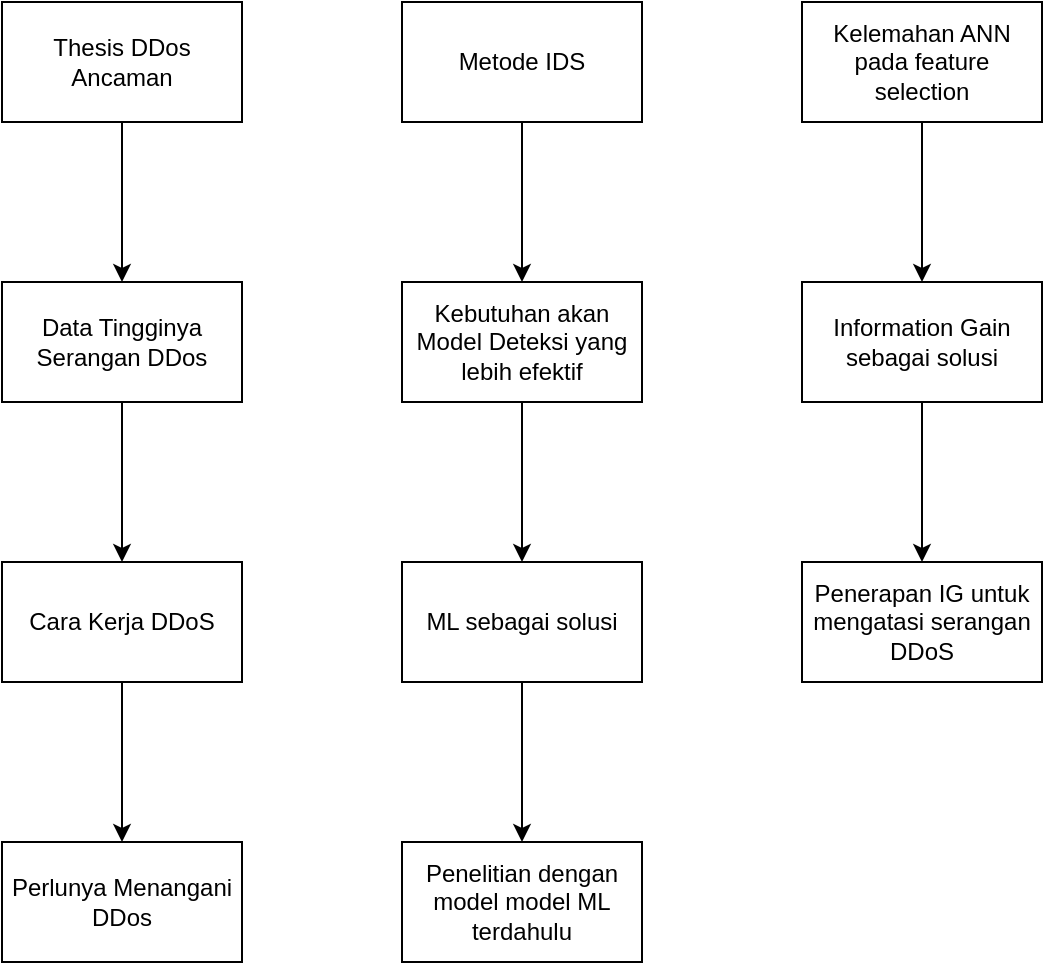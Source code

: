 <mxfile version="22.1.0" type="github">
  <diagram name="Page-1" id="f444Dq4jg0oVg0r-tzo7">
    <mxGraphModel dx="794" dy="494" grid="1" gridSize="10" guides="1" tooltips="1" connect="1" arrows="1" fold="1" page="1" pageScale="1" pageWidth="850" pageHeight="1100" math="0" shadow="0">
      <root>
        <mxCell id="0" />
        <mxCell id="1" parent="0" />
        <mxCell id="x1RwIAT8HSseNqTMqGer-3" value="" style="edgeStyle=orthogonalEdgeStyle;rounded=0;orthogonalLoop=1;jettySize=auto;html=1;" edge="1" parent="1" source="x1RwIAT8HSseNqTMqGer-1" target="x1RwIAT8HSseNqTMqGer-2">
          <mxGeometry relative="1" as="geometry" />
        </mxCell>
        <mxCell id="x1RwIAT8HSseNqTMqGer-1" value="Thesis DDos Ancaman" style="rounded=0;whiteSpace=wrap;html=1;" vertex="1" parent="1">
          <mxGeometry x="120" y="80" width="120" height="60" as="geometry" />
        </mxCell>
        <mxCell id="x1RwIAT8HSseNqTMqGer-5" value="" style="edgeStyle=orthogonalEdgeStyle;rounded=0;orthogonalLoop=1;jettySize=auto;html=1;" edge="1" parent="1" source="x1RwIAT8HSseNqTMqGer-2" target="x1RwIAT8HSseNqTMqGer-4">
          <mxGeometry relative="1" as="geometry" />
        </mxCell>
        <mxCell id="x1RwIAT8HSseNqTMqGer-2" value="&lt;div&gt;Data Tingginya Serangan DDos&lt;/div&gt;" style="whiteSpace=wrap;html=1;rounded=0;" vertex="1" parent="1">
          <mxGeometry x="120" y="220" width="120" height="60" as="geometry" />
        </mxCell>
        <mxCell id="x1RwIAT8HSseNqTMqGer-7" value="" style="edgeStyle=orthogonalEdgeStyle;rounded=0;orthogonalLoop=1;jettySize=auto;html=1;" edge="1" parent="1" source="x1RwIAT8HSseNqTMqGer-4" target="x1RwIAT8HSseNqTMqGer-6">
          <mxGeometry relative="1" as="geometry" />
        </mxCell>
        <mxCell id="x1RwIAT8HSseNqTMqGer-4" value="Cara Kerja DDoS" style="whiteSpace=wrap;html=1;rounded=0;" vertex="1" parent="1">
          <mxGeometry x="120" y="360" width="120" height="60" as="geometry" />
        </mxCell>
        <mxCell id="x1RwIAT8HSseNqTMqGer-6" value="Perlunya Menangani DDos" style="whiteSpace=wrap;html=1;rounded=0;" vertex="1" parent="1">
          <mxGeometry x="120" y="500" width="120" height="60" as="geometry" />
        </mxCell>
        <mxCell id="x1RwIAT8HSseNqTMqGer-10" value="" style="edgeStyle=orthogonalEdgeStyle;rounded=0;orthogonalLoop=1;jettySize=auto;html=1;" edge="1" parent="1" source="x1RwIAT8HSseNqTMqGer-8" target="x1RwIAT8HSseNqTMqGer-9">
          <mxGeometry relative="1" as="geometry" />
        </mxCell>
        <mxCell id="x1RwIAT8HSseNqTMqGer-8" value="Metode IDS" style="rounded=0;whiteSpace=wrap;html=1;" vertex="1" parent="1">
          <mxGeometry x="320" y="80" width="120" height="60" as="geometry" />
        </mxCell>
        <mxCell id="x1RwIAT8HSseNqTMqGer-12" value="" style="edgeStyle=orthogonalEdgeStyle;rounded=0;orthogonalLoop=1;jettySize=auto;html=1;" edge="1" parent="1" source="x1RwIAT8HSseNqTMqGer-9" target="x1RwIAT8HSseNqTMqGer-11">
          <mxGeometry relative="1" as="geometry" />
        </mxCell>
        <mxCell id="x1RwIAT8HSseNqTMqGer-9" value="Kebutuhan akan Model Deteksi yang lebih efektif" style="rounded=0;whiteSpace=wrap;html=1;" vertex="1" parent="1">
          <mxGeometry x="320" y="220" width="120" height="60" as="geometry" />
        </mxCell>
        <mxCell id="x1RwIAT8HSseNqTMqGer-14" value="" style="edgeStyle=orthogonalEdgeStyle;rounded=0;orthogonalLoop=1;jettySize=auto;html=1;" edge="1" parent="1" source="x1RwIAT8HSseNqTMqGer-11" target="x1RwIAT8HSseNqTMqGer-13">
          <mxGeometry relative="1" as="geometry" />
        </mxCell>
        <mxCell id="x1RwIAT8HSseNqTMqGer-11" value="ML sebagai solusi" style="rounded=0;whiteSpace=wrap;html=1;" vertex="1" parent="1">
          <mxGeometry x="320" y="360" width="120" height="60" as="geometry" />
        </mxCell>
        <mxCell id="x1RwIAT8HSseNqTMqGer-13" value="Penelitian dengan model model ML terdahulu" style="whiteSpace=wrap;html=1;rounded=0;" vertex="1" parent="1">
          <mxGeometry x="320" y="500" width="120" height="60" as="geometry" />
        </mxCell>
        <mxCell id="x1RwIAT8HSseNqTMqGer-17" value="" style="edgeStyle=orthogonalEdgeStyle;rounded=0;orthogonalLoop=1;jettySize=auto;html=1;" edge="1" parent="1" source="x1RwIAT8HSseNqTMqGer-15" target="x1RwIAT8HSseNqTMqGer-16">
          <mxGeometry relative="1" as="geometry" />
        </mxCell>
        <mxCell id="x1RwIAT8HSseNqTMqGer-15" value="Kelemahan ANN pada feature selection" style="rounded=0;whiteSpace=wrap;html=1;" vertex="1" parent="1">
          <mxGeometry x="520" y="80" width="120" height="60" as="geometry" />
        </mxCell>
        <mxCell id="x1RwIAT8HSseNqTMqGer-19" value="" style="edgeStyle=orthogonalEdgeStyle;rounded=0;orthogonalLoop=1;jettySize=auto;html=1;" edge="1" parent="1" source="x1RwIAT8HSseNqTMqGer-16" target="x1RwIAT8HSseNqTMqGer-18">
          <mxGeometry relative="1" as="geometry" />
        </mxCell>
        <mxCell id="x1RwIAT8HSseNqTMqGer-16" value="Information Gain sebagai solusi" style="rounded=0;whiteSpace=wrap;html=1;" vertex="1" parent="1">
          <mxGeometry x="520" y="220" width="120" height="60" as="geometry" />
        </mxCell>
        <mxCell id="x1RwIAT8HSseNqTMqGer-18" value="Penerapan IG untuk mengatasi serangan DDoS" style="whiteSpace=wrap;html=1;rounded=0;" vertex="1" parent="1">
          <mxGeometry x="520" y="360" width="120" height="60" as="geometry" />
        </mxCell>
      </root>
    </mxGraphModel>
  </diagram>
</mxfile>
